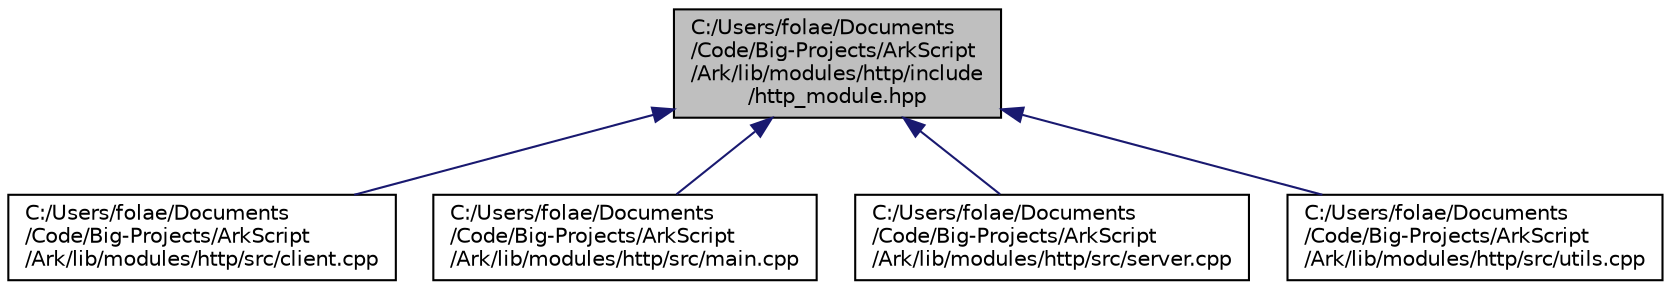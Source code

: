 digraph "C:/Users/folae/Documents/Code/Big-Projects/ArkScript/Ark/lib/modules/http/include/http_module.hpp"
{
 // INTERACTIVE_SVG=YES
 // LATEX_PDF_SIZE
  edge [fontname="Helvetica",fontsize="10",labelfontname="Helvetica",labelfontsize="10"];
  node [fontname="Helvetica",fontsize="10",shape=record];
  Node1 [label="C:/Users/folae/Documents\l/Code/Big-Projects/ArkScript\l/Ark/lib/modules/http/include\l/http_module.hpp",height=0.2,width=0.4,color="black", fillcolor="grey75", style="filled", fontcolor="black",tooltip=" "];
  Node1 -> Node2 [dir="back",color="midnightblue",fontsize="10",style="solid",fontname="Helvetica"];
  Node2 [label="C:/Users/folae/Documents\l/Code/Big-Projects/ArkScript\l/Ark/lib/modules/http/src/client.cpp",height=0.2,width=0.4,color="black", fillcolor="white", style="filled",URL="$d9/d95/client_8cpp.html",tooltip=" "];
  Node1 -> Node3 [dir="back",color="midnightblue",fontsize="10",style="solid",fontname="Helvetica"];
  Node3 [label="C:/Users/folae/Documents\l/Code/Big-Projects/ArkScript\l/Ark/lib/modules/http/src/main.cpp",height=0.2,width=0.4,color="black", fillcolor="white", style="filled",URL="$d5/d8b/lib_2modules_2http_2src_2main_8cpp.html",tooltip=" "];
  Node1 -> Node4 [dir="back",color="midnightblue",fontsize="10",style="solid",fontname="Helvetica"];
  Node4 [label="C:/Users/folae/Documents\l/Code/Big-Projects/ArkScript\l/Ark/lib/modules/http/src/server.cpp",height=0.2,width=0.4,color="black", fillcolor="white", style="filled",URL="$df/dd7/server_8cpp.html",tooltip=" "];
  Node1 -> Node5 [dir="back",color="midnightblue",fontsize="10",style="solid",fontname="Helvetica"];
  Node5 [label="C:/Users/folae/Documents\l/Code/Big-Projects/ArkScript\l/Ark/lib/modules/http/src/utils.cpp",height=0.2,width=0.4,color="black", fillcolor="white", style="filled",URL="$de/d06/utils_8cpp.html",tooltip=" "];
}
